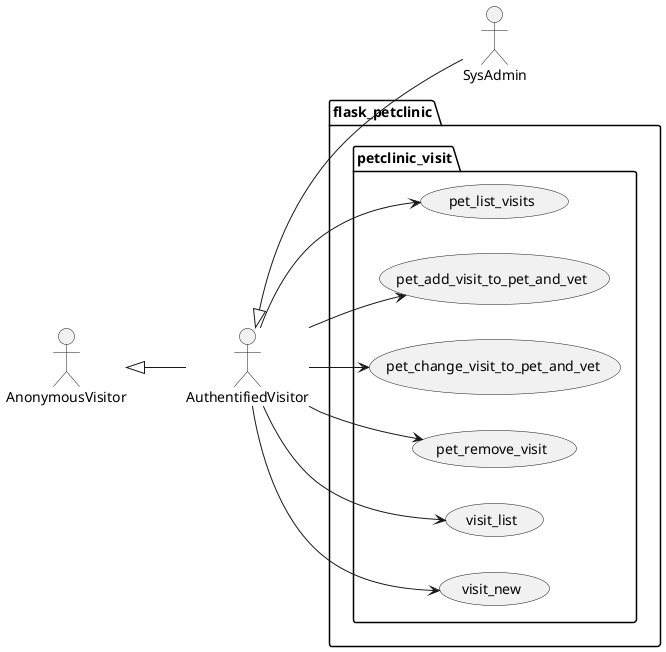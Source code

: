 @startuml
left to right direction

actor AnonymousVisitor as av
actor AuthentifiedVisitor as au
actor SysAdmin as sa

av <|-- au
au <|-- sa

package flask_petclinic {

    package petclinic_visit {

        usecase pet_list_visits as uc7000
        usecase pet_add_visit_to_pet_and_vet as uc7001
        usecase pet_change_visit_to_pet_and_vet as uc7002
        usecase pet_remove_visit as uc7003
        usecase visit_list as uc7004
        usecase visit_new as uc7005

        au --> uc7000
        au --> uc7001
        au --> uc7002
        au --> uc7003
        au --> uc7004
        au --> uc7005
    }

}
@enduml
